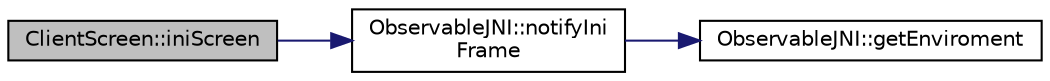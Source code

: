 digraph "ClientScreen::iniScreen"
{
  edge [fontname="Helvetica",fontsize="10",labelfontname="Helvetica",labelfontsize="10"];
  node [fontname="Helvetica",fontsize="10",shape=record];
  rankdir="LR";
  Node1 [label="ClientScreen::iniScreen",height=0.2,width=0.4,color="black", fillcolor="grey75", style="filled" fontcolor="black"];
  Node1 -> Node2 [color="midnightblue",fontsize="10",style="solid",fontname="Helvetica"];
  Node2 [label="ObservableJNI::notifyIni\lFrame",height=0.2,width=0.4,color="black", fillcolor="white", style="filled",URL="$classObservableJNI.html#ade6b8675bd964566f4a2a0b63f704dda",tooltip="Invoca el metodo updateIniFrame del observer."];
  Node2 -> Node3 [color="midnightblue",fontsize="10",style="solid",fontname="Helvetica"];
  Node3 [label="ObservableJNI::getEnviroment",height=0.2,width=0.4,color="black", fillcolor="white", style="filled",URL="$classObservableJNI.html#aa585114e66e7531e738a0be9669bceab",tooltip="Coloca el entorno de ejecucion de java al hilo actual."];
}
